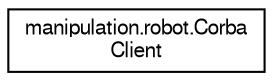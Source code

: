 digraph "Graphical Class Hierarchy"
{
  edge [fontname="FreeSans",fontsize="10",labelfontname="FreeSans",labelfontsize="10"];
  node [fontname="FreeSans",fontsize="10",shape=record];
  rankdir="LR";
  Node1 [label="manipulation.robot.Corba\lClient",height=0.2,width=0.4,color="black", fillcolor="white", style="filled",URL="$a00005.html",tooltip="Corba clients to the various servers. "];
}

